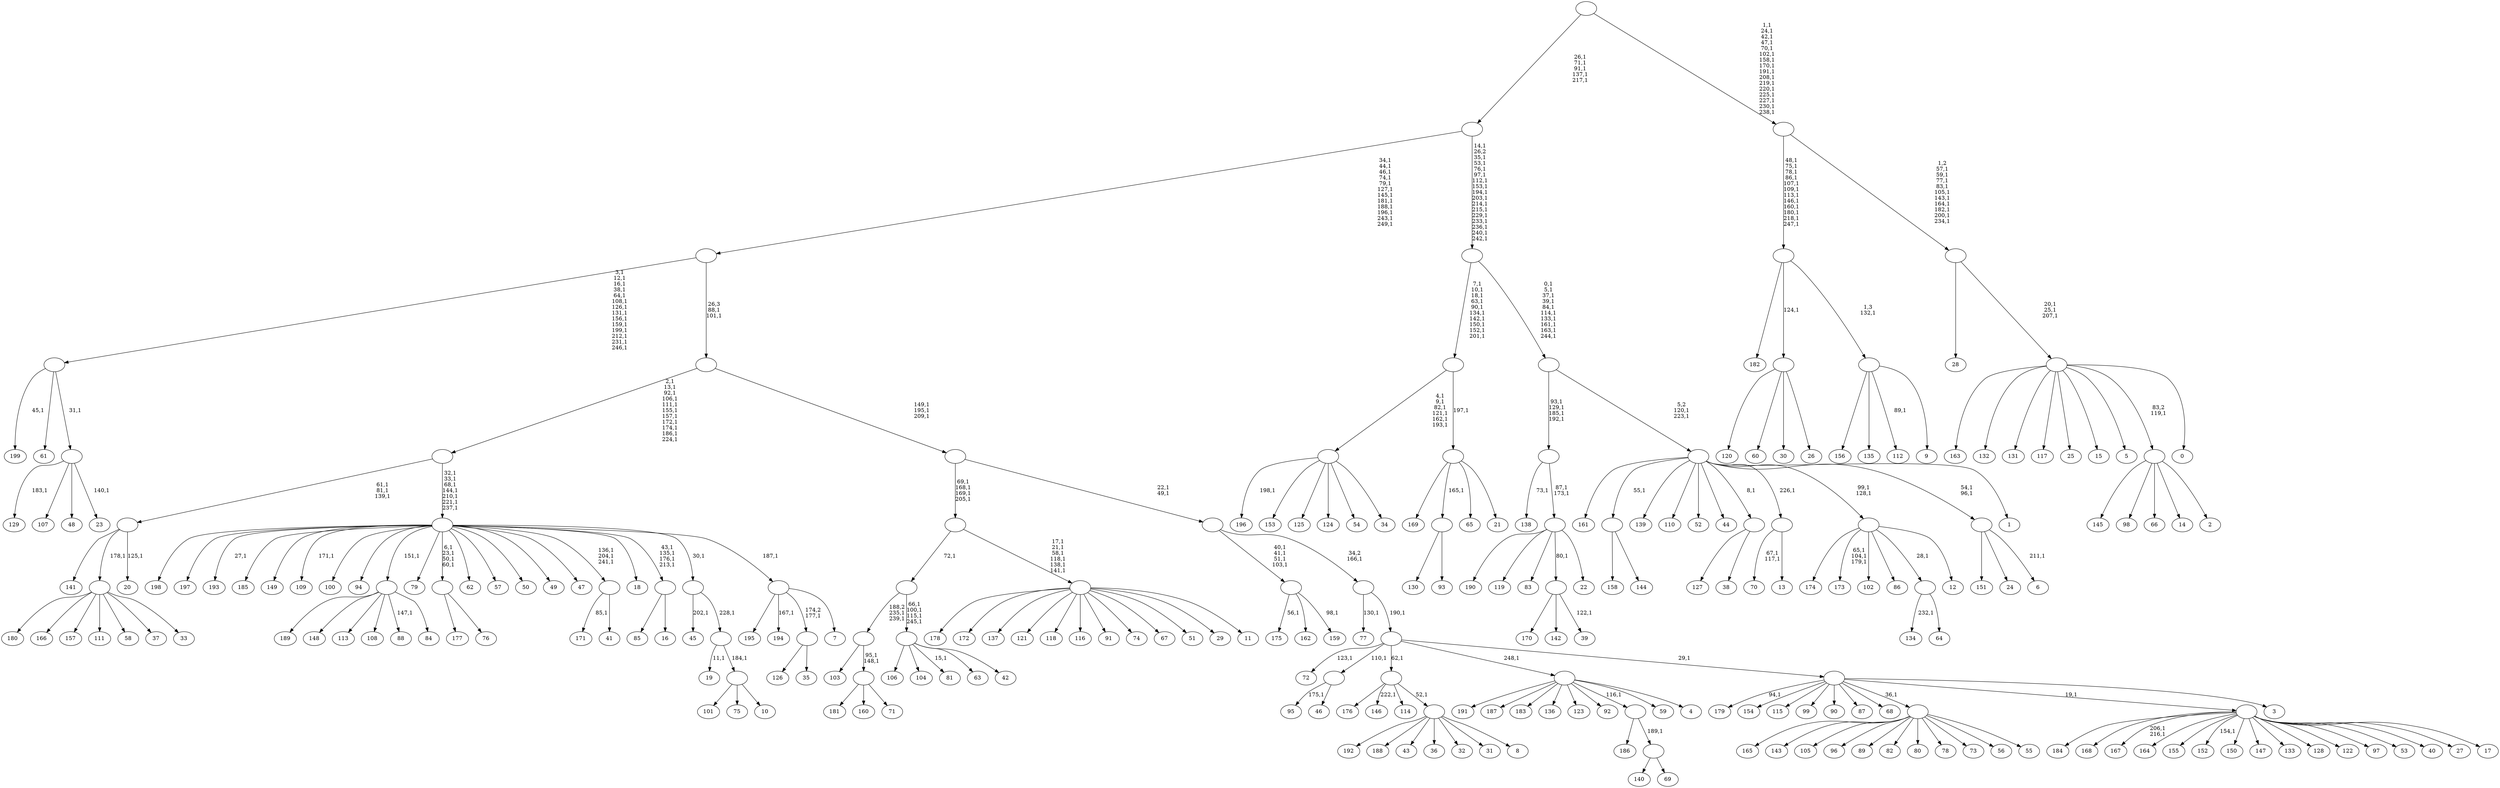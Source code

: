 digraph T {
	450 [label="199"]
	448 [label="198"]
	447 [label="197"]
	446 [label="196"]
	444 [label="195"]
	443 [label="194"]
	441 [label="193"]
	439 [label="192"]
	438 [label="191"]
	437 [label="190"]
	436 [label="189"]
	435 [label="188"]
	434 [label="187"]
	433 [label="186"]
	432 [label="185"]
	431 [label="184"]
	430 [label="183"]
	429 [label="182"]
	428 [label="181"]
	427 [label="180"]
	426 [label="179"]
	424 [label="178"]
	423 [label="177"]
	422 [label="176"]
	421 [label="175"]
	419 [label="174"]
	418 [label="173"]
	414 [label="172"]
	413 [label="171"]
	411 [label="170"]
	410 [label="169"]
	409 [label="168"]
	408 [label="167"]
	405 [label="166"]
	404 [label="165"]
	403 [label="164"]
	402 [label="163"]
	401 [label="162"]
	400 [label="161"]
	399 [label="160"]
	398 [label="159"]
	396 [label=""]
	392 [label="158"]
	391 [label="157"]
	390 [label="156"]
	389 [label="155"]
	388 [label="154"]
	387 [label="153"]
	386 [label="152"]
	384 [label="151"]
	383 [label="150"]
	382 [label="149"]
	381 [label="148"]
	380 [label="147"]
	379 [label="146"]
	377 [label="145"]
	376 [label="144"]
	375 [label=""]
	374 [label="143"]
	373 [label="142"]
	372 [label="141"]
	371 [label="140"]
	370 [label="139"]
	369 [label="138"]
	367 [label="137"]
	366 [label="136"]
	365 [label="135"]
	364 [label="134"]
	362 [label="133"]
	361 [label="132"]
	360 [label="131"]
	359 [label="130"]
	358 [label="129"]
	356 [label="128"]
	355 [label="127"]
	354 [label="126"]
	353 [label="125"]
	352 [label="124"]
	351 [label="123"]
	350 [label="122"]
	349 [label="121"]
	348 [label="120"]
	347 [label="119"]
	346 [label="118"]
	345 [label="117"]
	344 [label="116"]
	343 [label="115"]
	342 [label="114"]
	341 [label="113"]
	340 [label="112"]
	338 [label="111"]
	337 [label="110"]
	336 [label="109"]
	334 [label="108"]
	333 [label="107"]
	332 [label="106"]
	331 [label="105"]
	330 [label="104"]
	329 [label="103"]
	328 [label="102"]
	327 [label="101"]
	326 [label="100"]
	325 [label="99"]
	324 [label="98"]
	323 [label="97"]
	322 [label="96"]
	321 [label="95"]
	319 [label="94"]
	318 [label="93"]
	317 [label=""]
	316 [label="92"]
	315 [label="91"]
	314 [label="90"]
	313 [label="89"]
	312 [label="88"]
	310 [label="87"]
	309 [label="86"]
	308 [label="85"]
	307 [label="84"]
	306 [label=""]
	305 [label="83"]
	304 [label="82"]
	303 [label="81"]
	301 [label="80"]
	300 [label="79"]
	299 [label="78"]
	298 [label="77"]
	296 [label="76"]
	295 [label=""]
	291 [label="75"]
	290 [label="74"]
	289 [label="73"]
	288 [label="72"]
	286 [label="71"]
	285 [label=""]
	283 [label=""]
	281 [label="70"]
	278 [label="69"]
	277 [label=""]
	276 [label=""]
	275 [label="68"]
	274 [label="67"]
	273 [label="66"]
	272 [label="65"]
	271 [label="64"]
	270 [label=""]
	269 [label="63"]
	268 [label="62"]
	267 [label="61"]
	266 [label="60"]
	265 [label="59"]
	264 [label="58"]
	263 [label="57"]
	262 [label="56"]
	261 [label="55"]
	260 [label=""]
	259 [label="54"]
	258 [label="53"]
	257 [label="52"]
	256 [label="51"]
	255 [label="50"]
	254 [label="49"]
	253 [label="48"]
	252 [label="47"]
	251 [label="46"]
	250 [label=""]
	249 [label="45"]
	247 [label="44"]
	246 [label="43"]
	245 [label="42"]
	244 [label=""]
	240 [label=""]
	239 [label="41"]
	238 [label=""]
	235 [label="40"]
	234 [label="39"]
	232 [label=""]
	231 [label="38"]
	230 [label=""]
	229 [label="37"]
	228 [label="36"]
	227 [label="35"]
	226 [label=""]
	225 [label="34"]
	224 [label=""]
	218 [label="33"]
	217 [label=""]
	216 [label="32"]
	215 [label="31"]
	214 [label="30"]
	213 [label="29"]
	212 [label="28"]
	211 [label="27"]
	210 [label="26"]
	209 [label=""]
	208 [label="25"]
	207 [label="24"]
	206 [label="23"]
	204 [label=""]
	203 [label=""]
	189 [label="22"]
	188 [label=""]
	186 [label=""]
	182 [label="21"]
	181 [label=""]
	180 [label=""]
	170 [label="20"]
	168 [label=""]
	165 [label="19"]
	163 [label="18"]
	162 [label="17"]
	161 [label=""]
	160 [label="16"]
	159 [label=""]
	155 [label="15"]
	154 [label="14"]
	153 [label="13"]
	152 [label=""]
	151 [label="12"]
	150 [label=""]
	148 [label="11"]
	147 [label=""]
	141 [label=""]
	137 [label="10"]
	136 [label=""]
	135 [label=""]
	134 [label=""]
	133 [label="9"]
	132 [label=""]
	131 [label=""]
	119 [label="8"]
	118 [label=""]
	117 [label=""]
	116 [label="7"]
	115 [label=""]
	114 [label=""]
	107 [label=""]
	96 [label="6"]
	94 [label=""]
	92 [label="5"]
	91 [label="4"]
	90 [label=""]
	89 [label="3"]
	88 [label=""]
	87 [label=""]
	86 [label=""]
	85 [label=""]
	83 [label=""]
	80 [label=""]
	78 [label=""]
	66 [label="2"]
	65 [label=""]
	64 [label="1"]
	63 [label=""]
	61 [label=""]
	51 [label=""]
	35 [label=""]
	30 [label="0"]
	29 [label=""]
	26 [label=""]
	16 [label=""]
	0 [label=""]
	396 -> 398 [label="98,1"]
	396 -> 421 [label="56,1"]
	396 -> 401 [label=""]
	375 -> 392 [label=""]
	375 -> 376 [label=""]
	317 -> 359 [label=""]
	317 -> 318 [label=""]
	306 -> 312 [label="147,1"]
	306 -> 436 [label=""]
	306 -> 381 [label=""]
	306 -> 341 [label=""]
	306 -> 334 [label=""]
	306 -> 307 [label=""]
	295 -> 423 [label=""]
	295 -> 296 [label=""]
	285 -> 428 [label=""]
	285 -> 399 [label=""]
	285 -> 286 [label=""]
	283 -> 285 [label="95,1\n148,1"]
	283 -> 329 [label=""]
	277 -> 371 [label=""]
	277 -> 278 [label=""]
	276 -> 433 [label=""]
	276 -> 277 [label="189,1"]
	270 -> 364 [label="232,1"]
	270 -> 271 [label=""]
	260 -> 404 [label=""]
	260 -> 374 [label=""]
	260 -> 331 [label=""]
	260 -> 322 [label=""]
	260 -> 313 [label=""]
	260 -> 304 [label=""]
	260 -> 301 [label=""]
	260 -> 299 [label=""]
	260 -> 289 [label=""]
	260 -> 262 [label=""]
	260 -> 261 [label=""]
	250 -> 321 [label="175,1"]
	250 -> 251 [label=""]
	244 -> 303 [label="15,1"]
	244 -> 332 [label=""]
	244 -> 330 [label=""]
	244 -> 269 [label=""]
	244 -> 245 [label=""]
	240 -> 244 [label="66,1\n100,1\n115,1\n245,1"]
	240 -> 283 [label="188,2\n235,1\n239,1"]
	238 -> 413 [label="85,1"]
	238 -> 239 [label=""]
	232 -> 234 [label="122,1"]
	232 -> 411 [label=""]
	232 -> 373 [label=""]
	230 -> 355 [label=""]
	230 -> 231 [label=""]
	226 -> 354 [label=""]
	226 -> 227 [label=""]
	224 -> 446 [label="198,1"]
	224 -> 387 [label=""]
	224 -> 353 [label=""]
	224 -> 352 [label=""]
	224 -> 259 [label=""]
	224 -> 225 [label=""]
	217 -> 427 [label=""]
	217 -> 405 [label=""]
	217 -> 391 [label=""]
	217 -> 338 [label=""]
	217 -> 264 [label=""]
	217 -> 229 [label=""]
	217 -> 218 [label=""]
	209 -> 348 [label=""]
	209 -> 266 [label=""]
	209 -> 214 [label=""]
	209 -> 210 [label=""]
	204 -> 206 [label="140,1"]
	204 -> 358 [label="183,1"]
	204 -> 333 [label=""]
	204 -> 253 [label=""]
	203 -> 450 [label="45,1"]
	203 -> 267 [label=""]
	203 -> 204 [label="31,1"]
	188 -> 437 [label=""]
	188 -> 347 [label=""]
	188 -> 305 [label=""]
	188 -> 232 [label="80,1"]
	188 -> 189 [label=""]
	186 -> 188 [label="87,1\n173,1"]
	186 -> 369 [label="73,1"]
	181 -> 410 [label=""]
	181 -> 317 [label="165,1"]
	181 -> 272 [label=""]
	181 -> 182 [label=""]
	180 -> 224 [label="4,1\n9,1\n82,1\n121,1\n162,1\n193,1"]
	180 -> 181 [label="197,1"]
	168 -> 170 [label="125,1"]
	168 -> 372 [label=""]
	168 -> 217 [label="178,1"]
	161 -> 386 [label="154,1"]
	161 -> 408 [label="206,1\n216,1"]
	161 -> 431 [label=""]
	161 -> 409 [label=""]
	161 -> 403 [label=""]
	161 -> 389 [label=""]
	161 -> 383 [label=""]
	161 -> 380 [label=""]
	161 -> 362 [label=""]
	161 -> 356 [label=""]
	161 -> 350 [label=""]
	161 -> 323 [label=""]
	161 -> 258 [label=""]
	161 -> 235 [label=""]
	161 -> 211 [label=""]
	161 -> 162 [label=""]
	159 -> 308 [label=""]
	159 -> 160 [label=""]
	152 -> 281 [label="67,1\n117,1"]
	152 -> 153 [label=""]
	150 -> 418 [label="65,1\n104,1\n179,1"]
	150 -> 419 [label=""]
	150 -> 328 [label=""]
	150 -> 309 [label=""]
	150 -> 270 [label="28,1"]
	150 -> 151 [label=""]
	147 -> 424 [label=""]
	147 -> 414 [label=""]
	147 -> 367 [label=""]
	147 -> 349 [label=""]
	147 -> 346 [label=""]
	147 -> 344 [label=""]
	147 -> 315 [label=""]
	147 -> 290 [label=""]
	147 -> 274 [label=""]
	147 -> 256 [label=""]
	147 -> 213 [label=""]
	147 -> 148 [label=""]
	141 -> 147 [label="17,1\n21,1\n58,1\n118,1\n138,1\n141,1"]
	141 -> 240 [label="72,1"]
	136 -> 327 [label=""]
	136 -> 291 [label=""]
	136 -> 137 [label=""]
	135 -> 165 [label="11,1"]
	135 -> 136 [label="184,1"]
	134 -> 249 [label="202,1"]
	134 -> 135 [label="228,1"]
	132 -> 340 [label="89,1"]
	132 -> 390 [label=""]
	132 -> 365 [label=""]
	132 -> 133 [label=""]
	131 -> 429 [label=""]
	131 -> 209 [label="124,1"]
	131 -> 132 [label="1,3\n132,1"]
	118 -> 439 [label=""]
	118 -> 435 [label=""]
	118 -> 246 [label=""]
	118 -> 228 [label=""]
	118 -> 216 [label=""]
	118 -> 215 [label=""]
	118 -> 119 [label=""]
	117 -> 379 [label="222,1"]
	117 -> 422 [label=""]
	117 -> 342 [label=""]
	117 -> 118 [label="52,1"]
	115 -> 443 [label="167,1"]
	115 -> 444 [label=""]
	115 -> 226 [label="174,2\n177,1"]
	115 -> 116 [label=""]
	114 -> 159 [label="43,1\n135,1\n176,1\n213,1"]
	114 -> 238 [label="136,1\n204,1\n241,1"]
	114 -> 295 [label="6,1\n23,1\n50,1\n60,1"]
	114 -> 336 [label="171,1"]
	114 -> 441 [label="27,1"]
	114 -> 448 [label=""]
	114 -> 447 [label=""]
	114 -> 432 [label=""]
	114 -> 382 [label=""]
	114 -> 326 [label=""]
	114 -> 319 [label=""]
	114 -> 306 [label="151,1"]
	114 -> 300 [label=""]
	114 -> 268 [label=""]
	114 -> 263 [label=""]
	114 -> 255 [label=""]
	114 -> 254 [label=""]
	114 -> 252 [label=""]
	114 -> 163 [label=""]
	114 -> 134 [label="30,1"]
	114 -> 115 [label="187,1"]
	107 -> 114 [label="32,1\n33,1\n68,1\n144,1\n210,1\n221,1\n237,1"]
	107 -> 168 [label="61,1\n81,1\n139,1"]
	94 -> 96 [label="211,1"]
	94 -> 384 [label=""]
	94 -> 207 [label=""]
	90 -> 438 [label=""]
	90 -> 434 [label=""]
	90 -> 430 [label=""]
	90 -> 366 [label=""]
	90 -> 351 [label=""]
	90 -> 316 [label=""]
	90 -> 276 [label="116,1"]
	90 -> 265 [label=""]
	90 -> 91 [label=""]
	88 -> 426 [label="94,1"]
	88 -> 388 [label=""]
	88 -> 343 [label=""]
	88 -> 325 [label=""]
	88 -> 314 [label=""]
	88 -> 310 [label=""]
	88 -> 275 [label=""]
	88 -> 260 [label="36,1"]
	88 -> 161 [label="19,1"]
	88 -> 89 [label=""]
	87 -> 288 [label="123,1"]
	87 -> 250 [label="110,1"]
	87 -> 117 [label="62,1"]
	87 -> 90 [label="248,1"]
	87 -> 88 [label="29,1"]
	86 -> 298 [label="130,1"]
	86 -> 87 [label="190,1"]
	85 -> 396 [label="40,1\n41,1\n51,1\n103,1"]
	85 -> 86 [label="34,2\n166,1"]
	83 -> 85 [label="22,1\n49,1"]
	83 -> 141 [label="69,1\n168,1\n169,1\n205,1"]
	80 -> 83 [label="149,1\n195,1\n209,1"]
	80 -> 107 [label="2,1\n13,1\n92,1\n106,1\n111,1\n155,1\n157,1\n172,1\n174,1\n186,1\n224,1"]
	78 -> 80 [label="26,3\n88,1\n101,1"]
	78 -> 203 [label="3,1\n12,1\n16,1\n38,1\n64,1\n108,1\n126,1\n131,1\n156,1\n159,1\n199,1\n212,1\n231,1\n246,1"]
	65 -> 377 [label=""]
	65 -> 324 [label=""]
	65 -> 273 [label=""]
	65 -> 154 [label=""]
	65 -> 66 [label=""]
	63 -> 94 [label="54,1\n96,1"]
	63 -> 150 [label="99,1\n128,1"]
	63 -> 400 [label=""]
	63 -> 375 [label="55,1"]
	63 -> 370 [label=""]
	63 -> 337 [label=""]
	63 -> 257 [label=""]
	63 -> 247 [label=""]
	63 -> 230 [label="8,1"]
	63 -> 152 [label="226,1"]
	63 -> 64 [label=""]
	61 -> 63 [label="5,2\n120,1\n223,1"]
	61 -> 186 [label="93,1\n129,1\n185,1\n192,1"]
	51 -> 61 [label="0,1\n5,1\n37,1\n39,1\n84,1\n114,1\n133,1\n161,1\n163,1\n244,1"]
	51 -> 180 [label="7,1\n10,1\n18,1\n63,1\n90,1\n134,1\n142,1\n150,1\n152,1\n201,1"]
	35 -> 51 [label="14,1\n26,2\n35,1\n53,1\n76,1\n97,1\n112,1\n153,1\n194,1\n203,1\n214,1\n215,1\n229,1\n233,1\n236,1\n240,1\n242,1"]
	35 -> 78 [label="34,1\n44,1\n46,1\n74,1\n79,1\n127,1\n145,1\n181,1\n188,1\n196,1\n243,1\n249,1"]
	29 -> 402 [label=""]
	29 -> 361 [label=""]
	29 -> 360 [label=""]
	29 -> 345 [label=""]
	29 -> 208 [label=""]
	29 -> 155 [label=""]
	29 -> 92 [label=""]
	29 -> 65 [label="83,2\n119,1"]
	29 -> 30 [label=""]
	26 -> 29 [label="20,1\n25,1\n207,1"]
	26 -> 212 [label=""]
	16 -> 26 [label="1,2\n57,1\n59,1\n77,1\n83,1\n105,1\n143,1\n164,1\n182,1\n200,1\n234,1"]
	16 -> 131 [label="48,1\n75,1\n78,1\n86,1\n107,1\n109,1\n113,1\n146,1\n160,1\n180,1\n218,1\n247,1"]
	0 -> 16 [label="1,1\n24,1\n42,1\n47,1\n70,1\n102,1\n158,1\n170,1\n191,1\n208,1\n219,1\n220,1\n225,1\n227,1\n230,1\n238,1"]
	0 -> 35 [label="26,1\n71,1\n91,1\n137,1\n217,1"]
}
